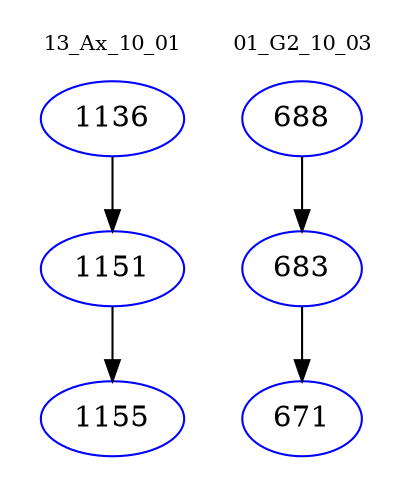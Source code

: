 digraph{
subgraph cluster_0 {
color = white
label = "13_Ax_10_01";
fontsize=10;
T0_1136 [label="1136", color="blue"]
T0_1136 -> T0_1151 [color="black"]
T0_1151 [label="1151", color="blue"]
T0_1151 -> T0_1155 [color="black"]
T0_1155 [label="1155", color="blue"]
}
subgraph cluster_1 {
color = white
label = "01_G2_10_03";
fontsize=10;
T1_688 [label="688", color="blue"]
T1_688 -> T1_683 [color="black"]
T1_683 [label="683", color="blue"]
T1_683 -> T1_671 [color="black"]
T1_671 [label="671", color="blue"]
}
}
